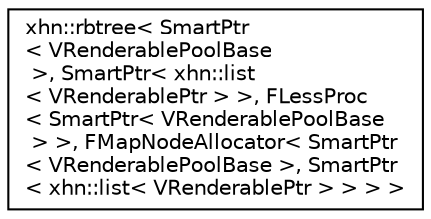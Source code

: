 digraph "Graphical Class Hierarchy"
{
  edge [fontname="Helvetica",fontsize="10",labelfontname="Helvetica",labelfontsize="10"];
  node [fontname="Helvetica",fontsize="10",shape=record];
  rankdir="LR";
  Node1 [label="xhn::rbtree\< SmartPtr\l\< VRenderablePoolBase\l \>, SmartPtr\< xhn::list\l\< VRenderablePtr \> \>, FLessProc\l\< SmartPtr\< VRenderablePoolBase\l \> \>, FMapNodeAllocator\< SmartPtr\l\< VRenderablePoolBase \>, SmartPtr\l\< xhn::list\< VRenderablePtr \> \> \> \>",height=0.2,width=0.4,color="black", fillcolor="white", style="filled",URL="$classxhn_1_1rbtree.html"];
}
